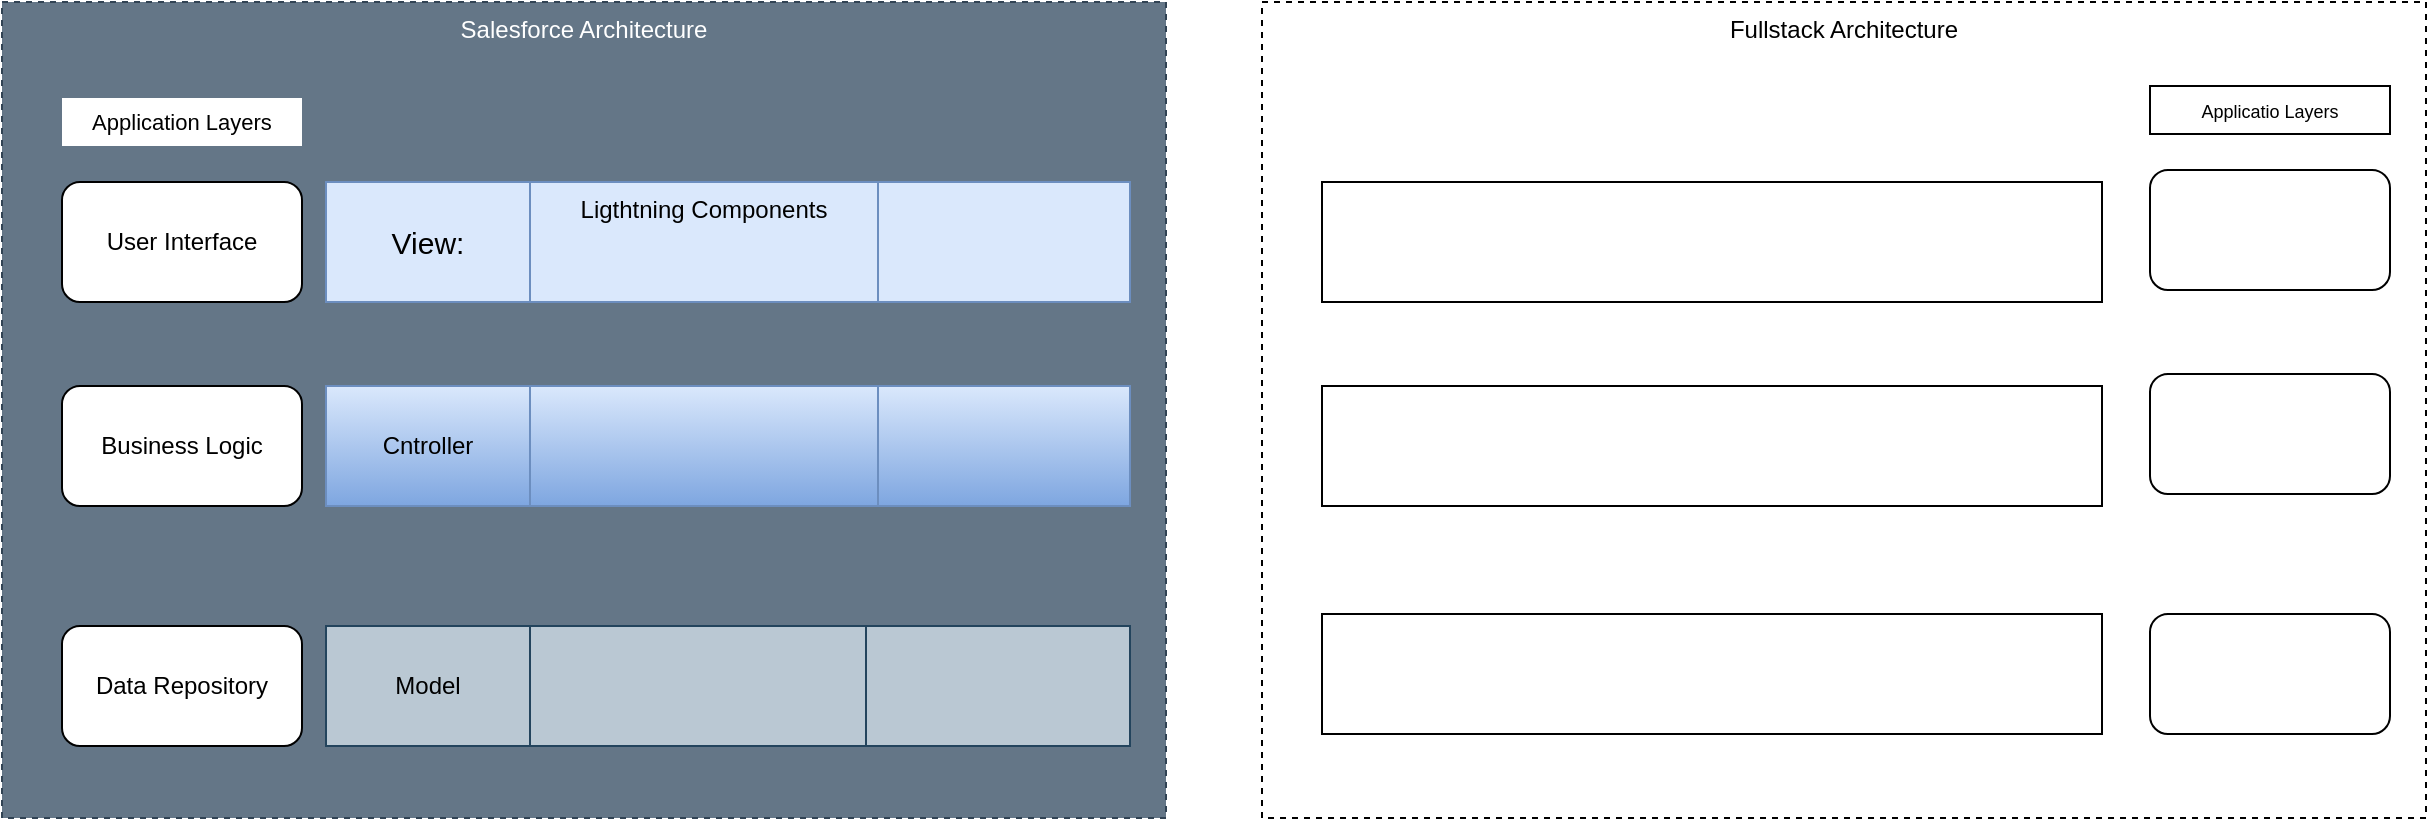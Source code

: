 <mxfile version="21.2.9" type="github">
  <diagram id="4_XCW6oBCm1cpU5HytLm" name="Page-1">
    <mxGraphModel dx="1173" dy="688" grid="1" gridSize="6" guides="1" tooltips="1" connect="1" arrows="1" fold="1" page="1" pageScale="1" pageWidth="1600" pageHeight="900" math="0" shadow="0">
      <root>
        <mxCell id="0" />
        <mxCell id="1" parent="0" />
        <mxCell id="uX3nckn37POY2VgG7rPa-2" value="Salesforce Architecture" style="rounded=0;whiteSpace=wrap;html=1;dashed=1;verticalAlign=top;fillColor=#647687;strokeColor=#314354;fontColor=#ffffff;" vertex="1" parent="1">
          <mxGeometry x="30" y="228" width="582" height="408" as="geometry" />
        </mxCell>
        <mxCell id="uX3nckn37POY2VgG7rPa-3" value="User Interface" style="rounded=1;whiteSpace=wrap;html=1;" vertex="1" parent="1">
          <mxGeometry x="60" y="318" width="120" height="60" as="geometry" />
        </mxCell>
        <mxCell id="uX3nckn37POY2VgG7rPa-4" value="Business Logic" style="rounded=1;whiteSpace=wrap;html=1;" vertex="1" parent="1">
          <mxGeometry x="60" y="420" width="120" height="60" as="geometry" />
        </mxCell>
        <mxCell id="uX3nckn37POY2VgG7rPa-5" value="Data Repository" style="rounded=1;whiteSpace=wrap;html=1;" vertex="1" parent="1">
          <mxGeometry x="60" y="540" width="120" height="60" as="geometry" />
        </mxCell>
        <mxCell id="uX3nckn37POY2VgG7rPa-6" value="&lt;font style=&quot;font-size: 11px;&quot;&gt;Application Layers&lt;/font&gt;" style="rounded=0;whiteSpace=wrap;html=1;strokeColor=none;" vertex="1" parent="1">
          <mxGeometry x="60" y="276" width="120" height="24" as="geometry" />
        </mxCell>
        <mxCell id="uX3nckn37POY2VgG7rPa-7" value="" style="rounded=0;whiteSpace=wrap;html=1;" vertex="1" parent="1">
          <mxGeometry x="198" y="318" width="390" height="60" as="geometry" />
        </mxCell>
        <mxCell id="uX3nckn37POY2VgG7rPa-18" value="Fullstack Architecture" style="rounded=0;whiteSpace=wrap;html=1;dashed=1;verticalAlign=top;" vertex="1" parent="1">
          <mxGeometry x="660" y="228" width="582" height="408" as="geometry" />
        </mxCell>
        <mxCell id="uX3nckn37POY2VgG7rPa-19" value="" style="rounded=1;whiteSpace=wrap;html=1;" vertex="1" parent="1">
          <mxGeometry x="1104" y="312" width="120" height="60" as="geometry" />
        </mxCell>
        <mxCell id="uX3nckn37POY2VgG7rPa-20" value="" style="rounded=1;whiteSpace=wrap;html=1;" vertex="1" parent="1">
          <mxGeometry x="1104" y="414" width="120" height="60" as="geometry" />
        </mxCell>
        <mxCell id="uX3nckn37POY2VgG7rPa-21" value="" style="rounded=1;whiteSpace=wrap;html=1;" vertex="1" parent="1">
          <mxGeometry x="1104" y="534" width="120" height="60" as="geometry" />
        </mxCell>
        <mxCell id="uX3nckn37POY2VgG7rPa-22" value="&lt;font style=&quot;font-size: 9px;&quot;&gt;Applicatio Layers&lt;/font&gt;" style="rounded=0;whiteSpace=wrap;html=1;" vertex="1" parent="1">
          <mxGeometry x="1104" y="270" width="120" height="24" as="geometry" />
        </mxCell>
        <mxCell id="uX3nckn37POY2VgG7rPa-23" value="" style="rounded=0;whiteSpace=wrap;html=1;" vertex="1" parent="1">
          <mxGeometry x="690" y="318" width="390" height="60" as="geometry" />
        </mxCell>
        <mxCell id="uX3nckn37POY2VgG7rPa-24" value="" style="rounded=0;whiteSpace=wrap;html=1;" vertex="1" parent="1">
          <mxGeometry x="690" y="420" width="390" height="60" as="geometry" />
        </mxCell>
        <mxCell id="uX3nckn37POY2VgG7rPa-25" value="" style="rounded=0;whiteSpace=wrap;html=1;" vertex="1" parent="1">
          <mxGeometry x="690" y="534" width="390" height="60" as="geometry" />
        </mxCell>
        <mxCell id="uX3nckn37POY2VgG7rPa-26" value="&lt;font style=&quot;font-size: 15px;&quot;&gt;View:&lt;/font&gt;" style="rounded=0;whiteSpace=wrap;html=1;shadow=0;strokeColor=#6c8ebf;fillColor=#dae8fc;" vertex="1" parent="1">
          <mxGeometry x="192" y="318" width="102" height="60" as="geometry" />
        </mxCell>
        <mxCell id="uX3nckn37POY2VgG7rPa-27" value="Ligthtning Components" style="rounded=0;whiteSpace=wrap;html=1;shadow=0;strokeColor=#6c8ebf;verticalAlign=top;fillColor=#dae8fc;" vertex="1" parent="1">
          <mxGeometry x="294" y="318" width="174" height="60" as="geometry" />
        </mxCell>
        <mxCell id="uX3nckn37POY2VgG7rPa-28" value="" style="rounded=0;whiteSpace=wrap;html=1;shadow=0;strokeColor=#6c8ebf;fillColor=#dae8fc;" vertex="1" parent="1">
          <mxGeometry x="468" y="318" width="126" height="60" as="geometry" />
        </mxCell>
        <mxCell id="uX3nckn37POY2VgG7rPa-36" value="" style="rounded=0;whiteSpace=wrap;html=1;" vertex="1" parent="1">
          <mxGeometry x="192" y="420" width="390" height="60" as="geometry" />
        </mxCell>
        <mxCell id="uX3nckn37POY2VgG7rPa-37" value="Cntroller" style="rounded=0;whiteSpace=wrap;html=1;shadow=0;strokeColor=#6c8ebf;fillColor=#dae8fc;gradientColor=#7ea6e0;" vertex="1" parent="1">
          <mxGeometry x="192" y="420" width="102" height="60" as="geometry" />
        </mxCell>
        <mxCell id="uX3nckn37POY2VgG7rPa-38" value="" style="rounded=0;whiteSpace=wrap;html=1;shadow=0;strokeColor=#6c8ebf;fillColor=#dae8fc;gradientColor=#7ea6e0;" vertex="1" parent="1">
          <mxGeometry x="294" y="420" width="174" height="60" as="geometry" />
        </mxCell>
        <mxCell id="uX3nckn37POY2VgG7rPa-39" value="" style="rounded=0;whiteSpace=wrap;html=1;shadow=0;strokeColor=#6c8ebf;fillColor=#dae8fc;gradientColor=#7ea6e0;" vertex="1" parent="1">
          <mxGeometry x="468" y="420" width="126" height="60" as="geometry" />
        </mxCell>
        <mxCell id="uX3nckn37POY2VgG7rPa-40" value="" style="rounded=0;whiteSpace=wrap;html=1;" vertex="1" parent="1">
          <mxGeometry x="192" y="540" width="390" height="60" as="geometry" />
        </mxCell>
        <mxCell id="uX3nckn37POY2VgG7rPa-41" value="Model" style="rounded=0;whiteSpace=wrap;html=1;shadow=0;strokeColor=#23445d;fillColor=#bac8d3;" vertex="1" parent="1">
          <mxGeometry x="192" y="540" width="102" height="60" as="geometry" />
        </mxCell>
        <mxCell id="uX3nckn37POY2VgG7rPa-42" value="" style="rounded=0;whiteSpace=wrap;html=1;shadow=0;strokeColor=#23445d;fillColor=#bac8d3;" vertex="1" parent="1">
          <mxGeometry x="294" y="540" width="174" height="60" as="geometry" />
        </mxCell>
        <mxCell id="uX3nckn37POY2VgG7rPa-43" value="" style="rounded=0;whiteSpace=wrap;html=1;shadow=0;strokeColor=#23445d;fillColor=#bac8d3;" vertex="1" parent="1">
          <mxGeometry x="462" y="540" width="132" height="60" as="geometry" />
        </mxCell>
        <mxCell id="uX3nckn37POY2VgG7rPa-44" value="" style="shape=image;html=1;verticalAlign=top;verticalLabelPosition=bottom;labelBackgroundColor=#ffffff;imageAspect=0;aspect=fixed;image=https://cdn1.iconfinder.com/data/icons/bootstrap-vol-3/16/filetype-html-128.png" vertex="1" parent="1">
          <mxGeometry x="336" y="339" width="30" height="30" as="geometry" />
        </mxCell>
        <mxCell id="uX3nckn37POY2VgG7rPa-45" value="" style="shape=image;html=1;verticalAlign=top;verticalLabelPosition=bottom;labelBackgroundColor=#ffffff;imageAspect=0;aspect=fixed;image=https://cdn1.iconfinder.com/data/icons/unicons-line-vol-4/24/java-script-128.png" vertex="1" parent="1">
          <mxGeometry x="369" y="339" width="36" height="36" as="geometry" />
        </mxCell>
      </root>
    </mxGraphModel>
  </diagram>
</mxfile>

